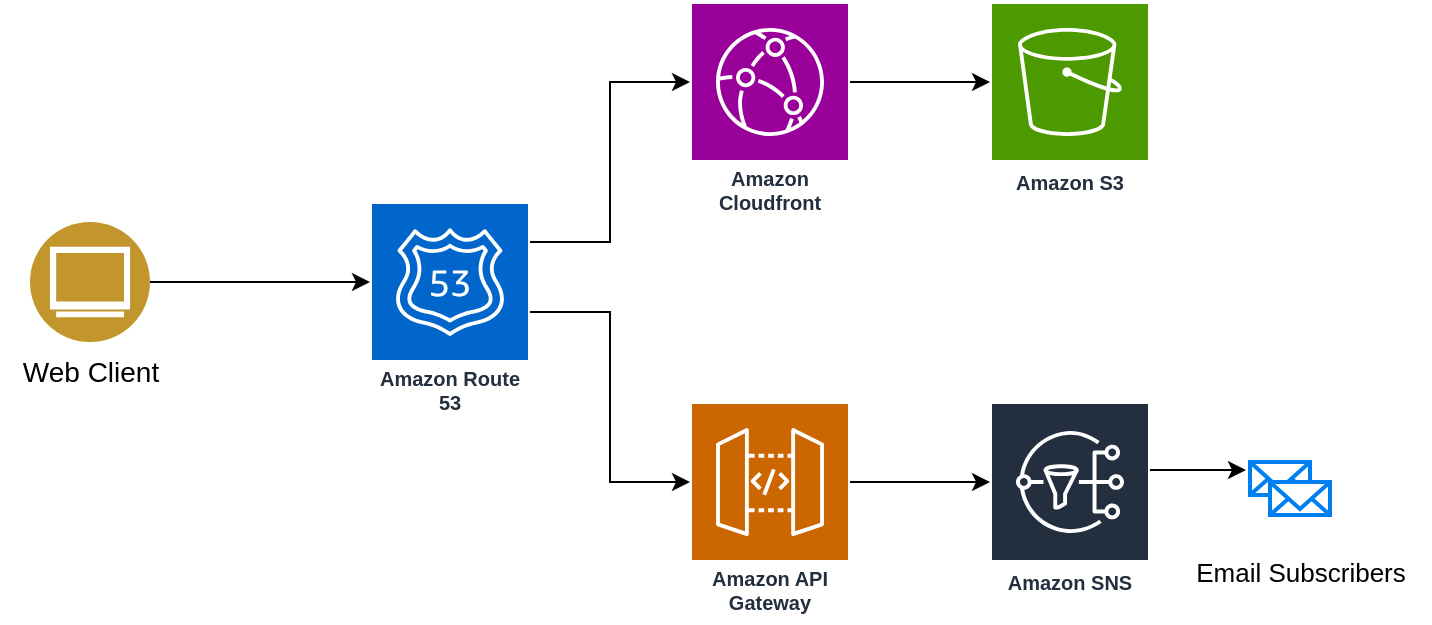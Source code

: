<mxfile version="20.5.3" type="device"><diagram id="e4-e0jEJ6a1GhOR2ij6i" name="Page-1"><mxGraphModel dx="1741" dy="1044" grid="1" gridSize="10" guides="1" tooltips="1" connect="1" arrows="1" fold="1" page="1" pageScale="1" pageWidth="850" pageHeight="1100" math="0" shadow="0"><root><mxCell id="0"/><mxCell id="1" parent="0"/><mxCell id="D_rSL8ixPmwSEUf9JgHL-13" style="edgeStyle=orthogonalEdgeStyle;rounded=0;orthogonalLoop=1;jettySize=auto;html=1;" edge="1" parent="1" source="D_rSL8ixPmwSEUf9JgHL-1" target="D_rSL8ixPmwSEUf9JgHL-4"><mxGeometry relative="1" as="geometry"><Array as="points"><mxPoint x="290" y="390"/><mxPoint x="290" y="390"/></Array></mxGeometry></mxCell><mxCell id="D_rSL8ixPmwSEUf9JgHL-1" value="" style="aspect=fixed;perimeter=ellipsePerimeter;html=1;align=center;shadow=0;dashed=0;fontColor=#4277BB;labelBackgroundColor=#ffffff;fontSize=12;spacingTop=3;image;image=img/lib/ibm/users/browser.svg;" vertex="1" parent="1"><mxGeometry x="150" y="360" width="60" height="60" as="geometry"/></mxCell><mxCell id="D_rSL8ixPmwSEUf9JgHL-2" value="Amazon S3" style="sketch=0;outlineConnect=0;fontColor=#232F3E;gradientColor=none;strokeColor=#ffffff;fillColor=#4D9900;dashed=0;verticalLabelPosition=middle;verticalAlign=bottom;align=center;html=1;whiteSpace=wrap;fontSize=10;fontStyle=1;spacing=3;shape=mxgraph.aws4.productIcon;prIcon=mxgraph.aws4.s3;" vertex="1" parent="1"><mxGeometry x="630" y="250" width="80" height="100" as="geometry"/></mxCell><mxCell id="D_rSL8ixPmwSEUf9JgHL-15" style="edgeStyle=orthogonalEdgeStyle;rounded=0;orthogonalLoop=1;jettySize=auto;html=1;" edge="1" parent="1" source="D_rSL8ixPmwSEUf9JgHL-3" target="D_rSL8ixPmwSEUf9JgHL-2"><mxGeometry relative="1" as="geometry"><Array as="points"><mxPoint x="610" y="290"/><mxPoint x="610" y="290"/></Array></mxGeometry></mxCell><mxCell id="D_rSL8ixPmwSEUf9JgHL-3" value="Amazon Cloudfront" style="sketch=0;outlineConnect=0;fontColor=#232F3E;gradientColor=none;strokeColor=#ffffff;fillColor=#990099;dashed=0;verticalLabelPosition=middle;verticalAlign=bottom;align=center;html=1;whiteSpace=wrap;fontSize=10;fontStyle=1;spacing=3;shape=mxgraph.aws4.productIcon;prIcon=mxgraph.aws4.cloudfront;" vertex="1" parent="1"><mxGeometry x="480" y="250" width="80" height="110" as="geometry"/></mxCell><mxCell id="D_rSL8ixPmwSEUf9JgHL-14" style="edgeStyle=orthogonalEdgeStyle;rounded=0;orthogonalLoop=1;jettySize=auto;html=1;" edge="1" parent="1" source="D_rSL8ixPmwSEUf9JgHL-4" target="D_rSL8ixPmwSEUf9JgHL-3"><mxGeometry relative="1" as="geometry"><Array as="points"><mxPoint x="440" y="370"/><mxPoint x="440" y="290"/></Array></mxGeometry></mxCell><mxCell id="D_rSL8ixPmwSEUf9JgHL-16" style="edgeStyle=orthogonalEdgeStyle;rounded=0;orthogonalLoop=1;jettySize=auto;html=1;" edge="1" parent="1" source="D_rSL8ixPmwSEUf9JgHL-4" target="D_rSL8ixPmwSEUf9JgHL-9"><mxGeometry relative="1" as="geometry"><Array as="points"><mxPoint x="440" y="405"/><mxPoint x="440" y="490"/></Array></mxGeometry></mxCell><mxCell id="D_rSL8ixPmwSEUf9JgHL-4" value="Amazon Route 53" style="sketch=0;outlineConnect=0;fontColor=#232F3E;gradientColor=none;strokeColor=#ffffff;fillColor=#0066CC;dashed=0;verticalLabelPosition=middle;verticalAlign=bottom;align=center;html=1;whiteSpace=wrap;fontSize=10;fontStyle=1;spacing=3;shape=mxgraph.aws4.productIcon;prIcon=mxgraph.aws4.route_53;" vertex="1" parent="1"><mxGeometry x="320" y="350" width="80" height="110" as="geometry"/></mxCell><mxCell id="D_rSL8ixPmwSEUf9JgHL-17" style="edgeStyle=orthogonalEdgeStyle;rounded=0;orthogonalLoop=1;jettySize=auto;html=1;" edge="1" parent="1" source="D_rSL8ixPmwSEUf9JgHL-9" target="D_rSL8ixPmwSEUf9JgHL-10"><mxGeometry relative="1" as="geometry"><Array as="points"><mxPoint x="590" y="490"/><mxPoint x="590" y="490"/></Array></mxGeometry></mxCell><mxCell id="D_rSL8ixPmwSEUf9JgHL-9" value="Amazon API Gateway" style="sketch=0;outlineConnect=0;fontColor=#232F3E;gradientColor=none;strokeColor=#ffffff;fillColor=#CC6600;dashed=0;verticalLabelPosition=middle;verticalAlign=bottom;align=center;html=1;whiteSpace=wrap;fontSize=10;fontStyle=1;spacing=3;shape=mxgraph.aws4.productIcon;prIcon=mxgraph.aws4.api_gateway;" vertex="1" parent="1"><mxGeometry x="480" y="450" width="80" height="110" as="geometry"/></mxCell><mxCell id="D_rSL8ixPmwSEUf9JgHL-22" style="edgeStyle=orthogonalEdgeStyle;rounded=0;orthogonalLoop=1;jettySize=auto;html=1;entryX=-0.067;entryY=0.242;entryDx=0;entryDy=0;entryPerimeter=0;" edge="1" parent="1" source="D_rSL8ixPmwSEUf9JgHL-10" target="D_rSL8ixPmwSEUf9JgHL-11"><mxGeometry relative="1" as="geometry"><Array as="points"><mxPoint x="720" y="484"/><mxPoint x="720" y="484"/></Array></mxGeometry></mxCell><mxCell id="D_rSL8ixPmwSEUf9JgHL-10" value="Amazon SNS" style="sketch=0;outlineConnect=0;fontColor=#232F3E;gradientColor=none;strokeColor=#ffffff;fillColor=#232F3E;dashed=0;verticalLabelPosition=middle;verticalAlign=bottom;align=center;html=1;whiteSpace=wrap;fontSize=10;fontStyle=1;spacing=3;shape=mxgraph.aws4.productIcon;prIcon=mxgraph.aws4.sns;" vertex="1" parent="1"><mxGeometry x="630" y="450" width="80" height="100" as="geometry"/></mxCell><mxCell id="D_rSL8ixPmwSEUf9JgHL-11" value="" style="html=1;verticalLabelPosition=bottom;align=center;labelBackgroundColor=#ffffff;verticalAlign=top;strokeWidth=2;strokeColor=#0080F0;shadow=0;dashed=0;shape=mxgraph.ios7.icons.mail;" vertex="1" parent="1"><mxGeometry x="760" y="480" width="30" height="16.5" as="geometry"/></mxCell><mxCell id="D_rSL8ixPmwSEUf9JgHL-12" value="" style="html=1;verticalLabelPosition=bottom;align=center;labelBackgroundColor=#ffffff;verticalAlign=top;strokeWidth=2;strokeColor=#0080F0;shadow=0;dashed=0;shape=mxgraph.ios7.icons.mail;" vertex="1" parent="1"><mxGeometry x="770" y="490" width="30" height="16.5" as="geometry"/></mxCell><mxCell id="D_rSL8ixPmwSEUf9JgHL-23" value="&lt;font style=&quot;font-size: 14px;&quot; color=&quot;#000000&quot;&gt;Web Client&lt;/font&gt;" style="text;html=1;align=center;verticalAlign=middle;resizable=0;points=[];autosize=1;strokeColor=none;fillColor=none;fontColor=#007FFF;" vertex="1" parent="1"><mxGeometry x="135" y="420" width="90" height="30" as="geometry"/></mxCell><mxCell id="D_rSL8ixPmwSEUf9JgHL-24" value="&lt;font style=&quot;font-size: 13px;&quot; color=&quot;#000000&quot;&gt;Email Subscribers&lt;/font&gt;" style="text;html=1;align=center;verticalAlign=middle;resizable=0;points=[];autosize=1;strokeColor=none;fillColor=none;fontColor=#007FFF;" vertex="1" parent="1"><mxGeometry x="720" y="520" width="130" height="30" as="geometry"/></mxCell></root></mxGraphModel></diagram></mxfile>